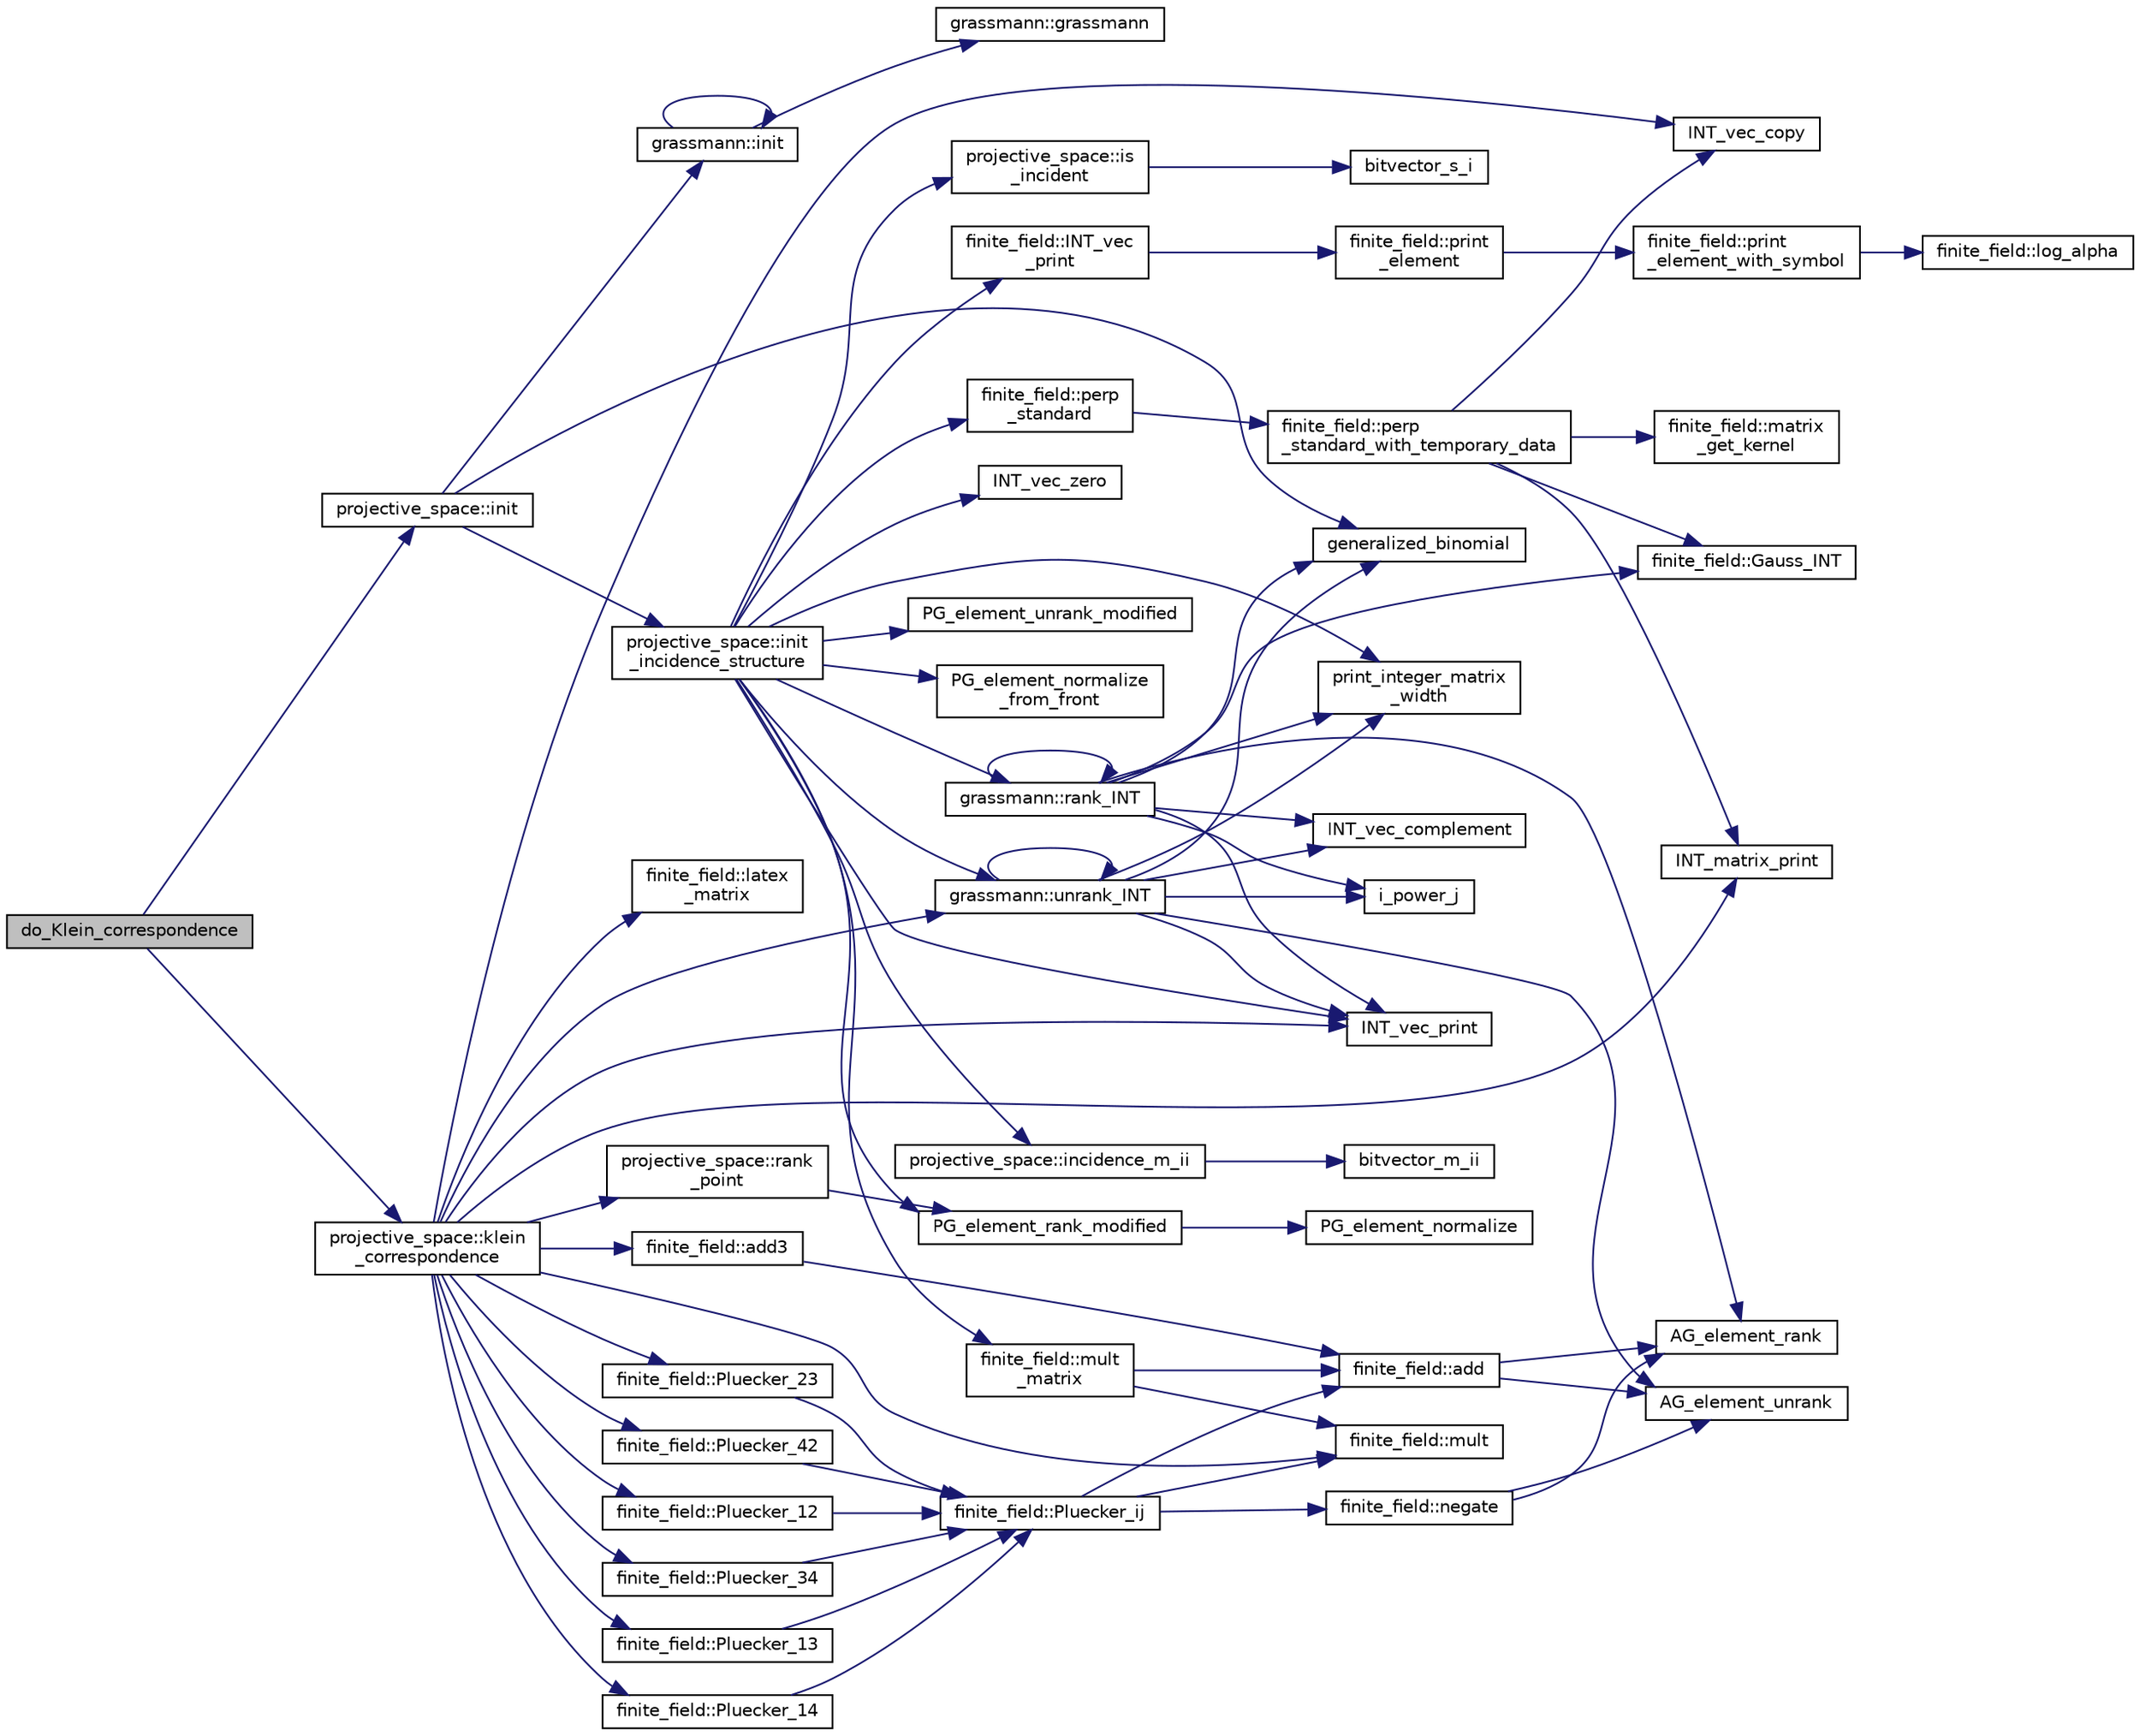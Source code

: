 digraph "do_Klein_correspondence"
{
  edge [fontname="Helvetica",fontsize="10",labelfontname="Helvetica",labelfontsize="10"];
  node [fontname="Helvetica",fontsize="10",shape=record];
  rankdir="LR";
  Node4348 [label="do_Klein_correspondence",height=0.2,width=0.4,color="black", fillcolor="grey75", style="filled", fontcolor="black"];
  Node4348 -> Node4349 [color="midnightblue",fontsize="10",style="solid",fontname="Helvetica"];
  Node4349 [label="projective_space::init",height=0.2,width=0.4,color="black", fillcolor="white", style="filled",URL="$d2/d17/classprojective__space.html#a8a1efa40df92744519365f82e4740dab"];
  Node4349 -> Node4350 [color="midnightblue",fontsize="10",style="solid",fontname="Helvetica"];
  Node4350 [label="grassmann::init",height=0.2,width=0.4,color="black", fillcolor="white", style="filled",URL="$df/d02/classgrassmann.html#a2e8cf7b9f203254493d7c2607c17d498"];
  Node4350 -> Node4351 [color="midnightblue",fontsize="10",style="solid",fontname="Helvetica"];
  Node4351 [label="grassmann::grassmann",height=0.2,width=0.4,color="black", fillcolor="white", style="filled",URL="$df/d02/classgrassmann.html#a252a85d3b74eb4fbd5771f4152a5f272"];
  Node4350 -> Node4350 [color="midnightblue",fontsize="10",style="solid",fontname="Helvetica"];
  Node4349 -> Node4352 [color="midnightblue",fontsize="10",style="solid",fontname="Helvetica"];
  Node4352 [label="generalized_binomial",height=0.2,width=0.4,color="black", fillcolor="white", style="filled",URL="$d2/d7c/combinatorics_8_c.html#a24762dc22e45175d18ec1ec1d2556ae8"];
  Node4349 -> Node4353 [color="midnightblue",fontsize="10",style="solid",fontname="Helvetica"];
  Node4353 [label="projective_space::init\l_incidence_structure",height=0.2,width=0.4,color="black", fillcolor="white", style="filled",URL="$d2/d17/classprojective__space.html#a1e59490325e045cc52674a3706780aed"];
  Node4353 -> Node4354 [color="midnightblue",fontsize="10",style="solid",fontname="Helvetica"];
  Node4354 [label="INT_vec_zero",height=0.2,width=0.4,color="black", fillcolor="white", style="filled",URL="$df/dbf/sajeeb_8_c.html#aa8c9c7977203577026080f546fe4980f"];
  Node4353 -> Node4355 [color="midnightblue",fontsize="10",style="solid",fontname="Helvetica"];
  Node4355 [label="PG_element_unrank_modified",height=0.2,width=0.4,color="black", fillcolor="white", style="filled",URL="$d4/d67/geometry_8h.html#a83ae9b605d496f6a90345303f6efae64"];
  Node4353 -> Node4356 [color="midnightblue",fontsize="10",style="solid",fontname="Helvetica"];
  Node4356 [label="INT_vec_print",height=0.2,width=0.4,color="black", fillcolor="white", style="filled",URL="$df/dbf/sajeeb_8_c.html#a79a5901af0b47dd0d694109543c027fe"];
  Node4353 -> Node4357 [color="midnightblue",fontsize="10",style="solid",fontname="Helvetica"];
  Node4357 [label="finite_field::INT_vec\l_print",height=0.2,width=0.4,color="black", fillcolor="white", style="filled",URL="$df/d5a/classfinite__field.html#a9c33a61dedc197e37b014b6f8dc07f06"];
  Node4357 -> Node4358 [color="midnightblue",fontsize="10",style="solid",fontname="Helvetica"];
  Node4358 [label="finite_field::print\l_element",height=0.2,width=0.4,color="black", fillcolor="white", style="filled",URL="$df/d5a/classfinite__field.html#ab7d1f59c043d7696b8b47c92d0fedad5"];
  Node4358 -> Node4359 [color="midnightblue",fontsize="10",style="solid",fontname="Helvetica"];
  Node4359 [label="finite_field::print\l_element_with_symbol",height=0.2,width=0.4,color="black", fillcolor="white", style="filled",URL="$df/d5a/classfinite__field.html#aa0180c961aa4a0a8934cb4dc82e38a4d"];
  Node4359 -> Node4360 [color="midnightblue",fontsize="10",style="solid",fontname="Helvetica"];
  Node4360 [label="finite_field::log_alpha",height=0.2,width=0.4,color="black", fillcolor="white", style="filled",URL="$df/d5a/classfinite__field.html#a446a83ae0d281ddf44215626f0097305"];
  Node4353 -> Node4361 [color="midnightblue",fontsize="10",style="solid",fontname="Helvetica"];
  Node4361 [label="PG_element_normalize\l_from_front",height=0.2,width=0.4,color="black", fillcolor="white", style="filled",URL="$d4/d67/geometry_8h.html#af675caf5f9975573455c8d93cb56bf95"];
  Node4353 -> Node4362 [color="midnightblue",fontsize="10",style="solid",fontname="Helvetica"];
  Node4362 [label="grassmann::unrank_INT",height=0.2,width=0.4,color="black", fillcolor="white", style="filled",URL="$df/d02/classgrassmann.html#a32079405b95a6da2ba1420567d762d64"];
  Node4362 -> Node4352 [color="midnightblue",fontsize="10",style="solid",fontname="Helvetica"];
  Node4362 -> Node4363 [color="midnightblue",fontsize="10",style="solid",fontname="Helvetica"];
  Node4363 [label="i_power_j",height=0.2,width=0.4,color="black", fillcolor="white", style="filled",URL="$de/dc5/algebra__and__number__theory_8h.html#a39b321523e8957d701618bb5cac542b5"];
  Node4362 -> Node4364 [color="midnightblue",fontsize="10",style="solid",fontname="Helvetica"];
  Node4364 [label="AG_element_unrank",height=0.2,width=0.4,color="black", fillcolor="white", style="filled",URL="$d4/d67/geometry_8h.html#a4a33b86c87b2879b97cfa1327abe2885"];
  Node4362 -> Node4356 [color="midnightblue",fontsize="10",style="solid",fontname="Helvetica"];
  Node4362 -> Node4362 [color="midnightblue",fontsize="10",style="solid",fontname="Helvetica"];
  Node4362 -> Node4365 [color="midnightblue",fontsize="10",style="solid",fontname="Helvetica"];
  Node4365 [label="INT_vec_complement",height=0.2,width=0.4,color="black", fillcolor="white", style="filled",URL="$d5/db4/io__and__os_8h.html#a2a0a724647575fcd3090c763985eb81a"];
  Node4362 -> Node4366 [color="midnightblue",fontsize="10",style="solid",fontname="Helvetica"];
  Node4366 [label="print_integer_matrix\l_width",height=0.2,width=0.4,color="black", fillcolor="white", style="filled",URL="$d5/db4/io__and__os_8h.html#aa78f3e73fc2179251bd15adbcc31573f"];
  Node4353 -> Node4366 [color="midnightblue",fontsize="10",style="solid",fontname="Helvetica"];
  Node4353 -> Node4367 [color="midnightblue",fontsize="10",style="solid",fontname="Helvetica"];
  Node4367 [label="grassmann::rank_INT",height=0.2,width=0.4,color="black", fillcolor="white", style="filled",URL="$df/d02/classgrassmann.html#a1fa95ce7ecebd48b04c7a0dc75491184"];
  Node4367 -> Node4366 [color="midnightblue",fontsize="10",style="solid",fontname="Helvetica"];
  Node4367 -> Node4368 [color="midnightblue",fontsize="10",style="solid",fontname="Helvetica"];
  Node4368 [label="finite_field::Gauss_INT",height=0.2,width=0.4,color="black", fillcolor="white", style="filled",URL="$df/d5a/classfinite__field.html#adb676d2e80341b53751326e3a58beb11"];
  Node4367 -> Node4356 [color="midnightblue",fontsize="10",style="solid",fontname="Helvetica"];
  Node4367 -> Node4365 [color="midnightblue",fontsize="10",style="solid",fontname="Helvetica"];
  Node4367 -> Node4363 [color="midnightblue",fontsize="10",style="solid",fontname="Helvetica"];
  Node4367 -> Node4352 [color="midnightblue",fontsize="10",style="solid",fontname="Helvetica"];
  Node4367 -> Node4367 [color="midnightblue",fontsize="10",style="solid",fontname="Helvetica"];
  Node4367 -> Node4369 [color="midnightblue",fontsize="10",style="solid",fontname="Helvetica"];
  Node4369 [label="AG_element_rank",height=0.2,width=0.4,color="black", fillcolor="white", style="filled",URL="$d4/d67/geometry_8h.html#ab2ac908d07dd8038fd996e26bdc75c17"];
  Node4353 -> Node4370 [color="midnightblue",fontsize="10",style="solid",fontname="Helvetica"];
  Node4370 [label="finite_field::mult\l_matrix",height=0.2,width=0.4,color="black", fillcolor="white", style="filled",URL="$df/d5a/classfinite__field.html#a48517f15dfd7b21c37e0975855f1ada2"];
  Node4370 -> Node4371 [color="midnightblue",fontsize="10",style="solid",fontname="Helvetica"];
  Node4371 [label="finite_field::add",height=0.2,width=0.4,color="black", fillcolor="white", style="filled",URL="$df/d5a/classfinite__field.html#a8f12328a27500f3c7be0c849ebbc9d14"];
  Node4371 -> Node4364 [color="midnightblue",fontsize="10",style="solid",fontname="Helvetica"];
  Node4371 -> Node4369 [color="midnightblue",fontsize="10",style="solid",fontname="Helvetica"];
  Node4370 -> Node4372 [color="midnightblue",fontsize="10",style="solid",fontname="Helvetica"];
  Node4372 [label="finite_field::mult",height=0.2,width=0.4,color="black", fillcolor="white", style="filled",URL="$df/d5a/classfinite__field.html#a24fb5917aa6d4d656fd855b7f44a13b0"];
  Node4353 -> Node4373 [color="midnightblue",fontsize="10",style="solid",fontname="Helvetica"];
  Node4373 [label="PG_element_rank_modified",height=0.2,width=0.4,color="black", fillcolor="white", style="filled",URL="$d4/d67/geometry_8h.html#a9cd1a8bf5b88a038e33862f6c2c3dd36"];
  Node4373 -> Node4374 [color="midnightblue",fontsize="10",style="solid",fontname="Helvetica"];
  Node4374 [label="PG_element_normalize",height=0.2,width=0.4,color="black", fillcolor="white", style="filled",URL="$df/de4/projective_8_c.html#a5a4c3c1158bad6bab0d786c616bd0996"];
  Node4353 -> Node4375 [color="midnightblue",fontsize="10",style="solid",fontname="Helvetica"];
  Node4375 [label="projective_space::incidence_m_ii",height=0.2,width=0.4,color="black", fillcolor="white", style="filled",URL="$d2/d17/classprojective__space.html#adafef534cb822f51289101e7d465ede2"];
  Node4375 -> Node4376 [color="midnightblue",fontsize="10",style="solid",fontname="Helvetica"];
  Node4376 [label="bitvector_m_ii",height=0.2,width=0.4,color="black", fillcolor="white", style="filled",URL="$df/dbf/sajeeb_8_c.html#a31da55e2b26316d582cd322dc670b67b"];
  Node4353 -> Node4377 [color="midnightblue",fontsize="10",style="solid",fontname="Helvetica"];
  Node4377 [label="finite_field::perp\l_standard",height=0.2,width=0.4,color="black", fillcolor="white", style="filled",URL="$df/d5a/classfinite__field.html#a2f5bc92908aea624a8d9179d2a9ba057"];
  Node4377 -> Node4378 [color="midnightblue",fontsize="10",style="solid",fontname="Helvetica"];
  Node4378 [label="finite_field::perp\l_standard_with_temporary_data",height=0.2,width=0.4,color="black", fillcolor="white", style="filled",URL="$df/d5a/classfinite__field.html#aae3cca9b5f19ae969a9c5349d14f41c0"];
  Node4378 -> Node4379 [color="midnightblue",fontsize="10",style="solid",fontname="Helvetica"];
  Node4379 [label="INT_vec_copy",height=0.2,width=0.4,color="black", fillcolor="white", style="filled",URL="$df/dbf/sajeeb_8_c.html#ac2d875e27e009af6ec04d17254d11075"];
  Node4378 -> Node4380 [color="midnightblue",fontsize="10",style="solid",fontname="Helvetica"];
  Node4380 [label="INT_matrix_print",height=0.2,width=0.4,color="black", fillcolor="white", style="filled",URL="$d5/db4/io__and__os_8h.html#afd4180a24bef3a2b584668a4eaf607ff"];
  Node4378 -> Node4368 [color="midnightblue",fontsize="10",style="solid",fontname="Helvetica"];
  Node4378 -> Node4381 [color="midnightblue",fontsize="10",style="solid",fontname="Helvetica"];
  Node4381 [label="finite_field::matrix\l_get_kernel",height=0.2,width=0.4,color="black", fillcolor="white", style="filled",URL="$df/d5a/classfinite__field.html#ac45780a927cee936df13d04d30d2d248"];
  Node4353 -> Node4382 [color="midnightblue",fontsize="10",style="solid",fontname="Helvetica"];
  Node4382 [label="projective_space::is\l_incident",height=0.2,width=0.4,color="black", fillcolor="white", style="filled",URL="$d2/d17/classprojective__space.html#a225780a9f3d266bc425b3be0cf5bc0ff"];
  Node4382 -> Node4383 [color="midnightblue",fontsize="10",style="solid",fontname="Helvetica"];
  Node4383 [label="bitvector_s_i",height=0.2,width=0.4,color="black", fillcolor="white", style="filled",URL="$df/dbf/sajeeb_8_c.html#ac0135a3681a44df3fe7af1545676fbe2"];
  Node4348 -> Node4384 [color="midnightblue",fontsize="10",style="solid",fontname="Helvetica"];
  Node4384 [label="projective_space::klein\l_correspondence",height=0.2,width=0.4,color="black", fillcolor="white", style="filled",URL="$d2/d17/classprojective__space.html#a2712ead7fd87ca75ac227a8ade786508"];
  Node4384 -> Node4362 [color="midnightblue",fontsize="10",style="solid",fontname="Helvetica"];
  Node4384 -> Node4385 [color="midnightblue",fontsize="10",style="solid",fontname="Helvetica"];
  Node4385 [label="finite_field::latex\l_matrix",height=0.2,width=0.4,color="black", fillcolor="white", style="filled",URL="$df/d5a/classfinite__field.html#a880ac4f2543d10420ee5f85b1eaf88d7"];
  Node4384 -> Node4379 [color="midnightblue",fontsize="10",style="solid",fontname="Helvetica"];
  Node4384 -> Node4380 [color="midnightblue",fontsize="10",style="solid",fontname="Helvetica"];
  Node4384 -> Node4386 [color="midnightblue",fontsize="10",style="solid",fontname="Helvetica"];
  Node4386 [label="finite_field::Pluecker_12",height=0.2,width=0.4,color="black", fillcolor="white", style="filled",URL="$df/d5a/classfinite__field.html#afd38a1b711e67996540c3a2ce60bef51"];
  Node4386 -> Node4387 [color="midnightblue",fontsize="10",style="solid",fontname="Helvetica"];
  Node4387 [label="finite_field::Pluecker_ij",height=0.2,width=0.4,color="black", fillcolor="white", style="filled",URL="$df/d5a/classfinite__field.html#aeb4e6aa82e386465c546cf9514247fac"];
  Node4387 -> Node4371 [color="midnightblue",fontsize="10",style="solid",fontname="Helvetica"];
  Node4387 -> Node4372 [color="midnightblue",fontsize="10",style="solid",fontname="Helvetica"];
  Node4387 -> Node4388 [color="midnightblue",fontsize="10",style="solid",fontname="Helvetica"];
  Node4388 [label="finite_field::negate",height=0.2,width=0.4,color="black", fillcolor="white", style="filled",URL="$df/d5a/classfinite__field.html#aa9d798298f25d4a9262b5bc5f1733e31"];
  Node4388 -> Node4364 [color="midnightblue",fontsize="10",style="solid",fontname="Helvetica"];
  Node4388 -> Node4369 [color="midnightblue",fontsize="10",style="solid",fontname="Helvetica"];
  Node4384 -> Node4389 [color="midnightblue",fontsize="10",style="solid",fontname="Helvetica"];
  Node4389 [label="finite_field::Pluecker_34",height=0.2,width=0.4,color="black", fillcolor="white", style="filled",URL="$df/d5a/classfinite__field.html#ae1e05639dec98f431455e2f72072e798"];
  Node4389 -> Node4387 [color="midnightblue",fontsize="10",style="solid",fontname="Helvetica"];
  Node4384 -> Node4390 [color="midnightblue",fontsize="10",style="solid",fontname="Helvetica"];
  Node4390 [label="finite_field::Pluecker_13",height=0.2,width=0.4,color="black", fillcolor="white", style="filled",URL="$df/d5a/classfinite__field.html#ac315ae04812702f13596c5494f018cb2"];
  Node4390 -> Node4387 [color="midnightblue",fontsize="10",style="solid",fontname="Helvetica"];
  Node4384 -> Node4391 [color="midnightblue",fontsize="10",style="solid",fontname="Helvetica"];
  Node4391 [label="finite_field::Pluecker_42",height=0.2,width=0.4,color="black", fillcolor="white", style="filled",URL="$df/d5a/classfinite__field.html#a2b0513788b5ca050dac981030fb21c26"];
  Node4391 -> Node4387 [color="midnightblue",fontsize="10",style="solid",fontname="Helvetica"];
  Node4384 -> Node4392 [color="midnightblue",fontsize="10",style="solid",fontname="Helvetica"];
  Node4392 [label="finite_field::Pluecker_14",height=0.2,width=0.4,color="black", fillcolor="white", style="filled",URL="$df/d5a/classfinite__field.html#a1e1ada67ca15c73f8ad629617ce95aa2"];
  Node4392 -> Node4387 [color="midnightblue",fontsize="10",style="solid",fontname="Helvetica"];
  Node4384 -> Node4393 [color="midnightblue",fontsize="10",style="solid",fontname="Helvetica"];
  Node4393 [label="finite_field::Pluecker_23",height=0.2,width=0.4,color="black", fillcolor="white", style="filled",URL="$df/d5a/classfinite__field.html#a2e2db3bec375a4aff6fc4b04bd9df932"];
  Node4393 -> Node4387 [color="midnightblue",fontsize="10",style="solid",fontname="Helvetica"];
  Node4384 -> Node4356 [color="midnightblue",fontsize="10",style="solid",fontname="Helvetica"];
  Node4384 -> Node4372 [color="midnightblue",fontsize="10",style="solid",fontname="Helvetica"];
  Node4384 -> Node4394 [color="midnightblue",fontsize="10",style="solid",fontname="Helvetica"];
  Node4394 [label="finite_field::add3",height=0.2,width=0.4,color="black", fillcolor="white", style="filled",URL="$df/d5a/classfinite__field.html#aa3c53790ee7232f154fa43ebc46fb1f7"];
  Node4394 -> Node4371 [color="midnightblue",fontsize="10",style="solid",fontname="Helvetica"];
  Node4384 -> Node4395 [color="midnightblue",fontsize="10",style="solid",fontname="Helvetica"];
  Node4395 [label="projective_space::rank\l_point",height=0.2,width=0.4,color="black", fillcolor="white", style="filled",URL="$d2/d17/classprojective__space.html#ae99e357b4a0ada3d5dcd07e13e65326a"];
  Node4395 -> Node4373 [color="midnightblue",fontsize="10",style="solid",fontname="Helvetica"];
}
